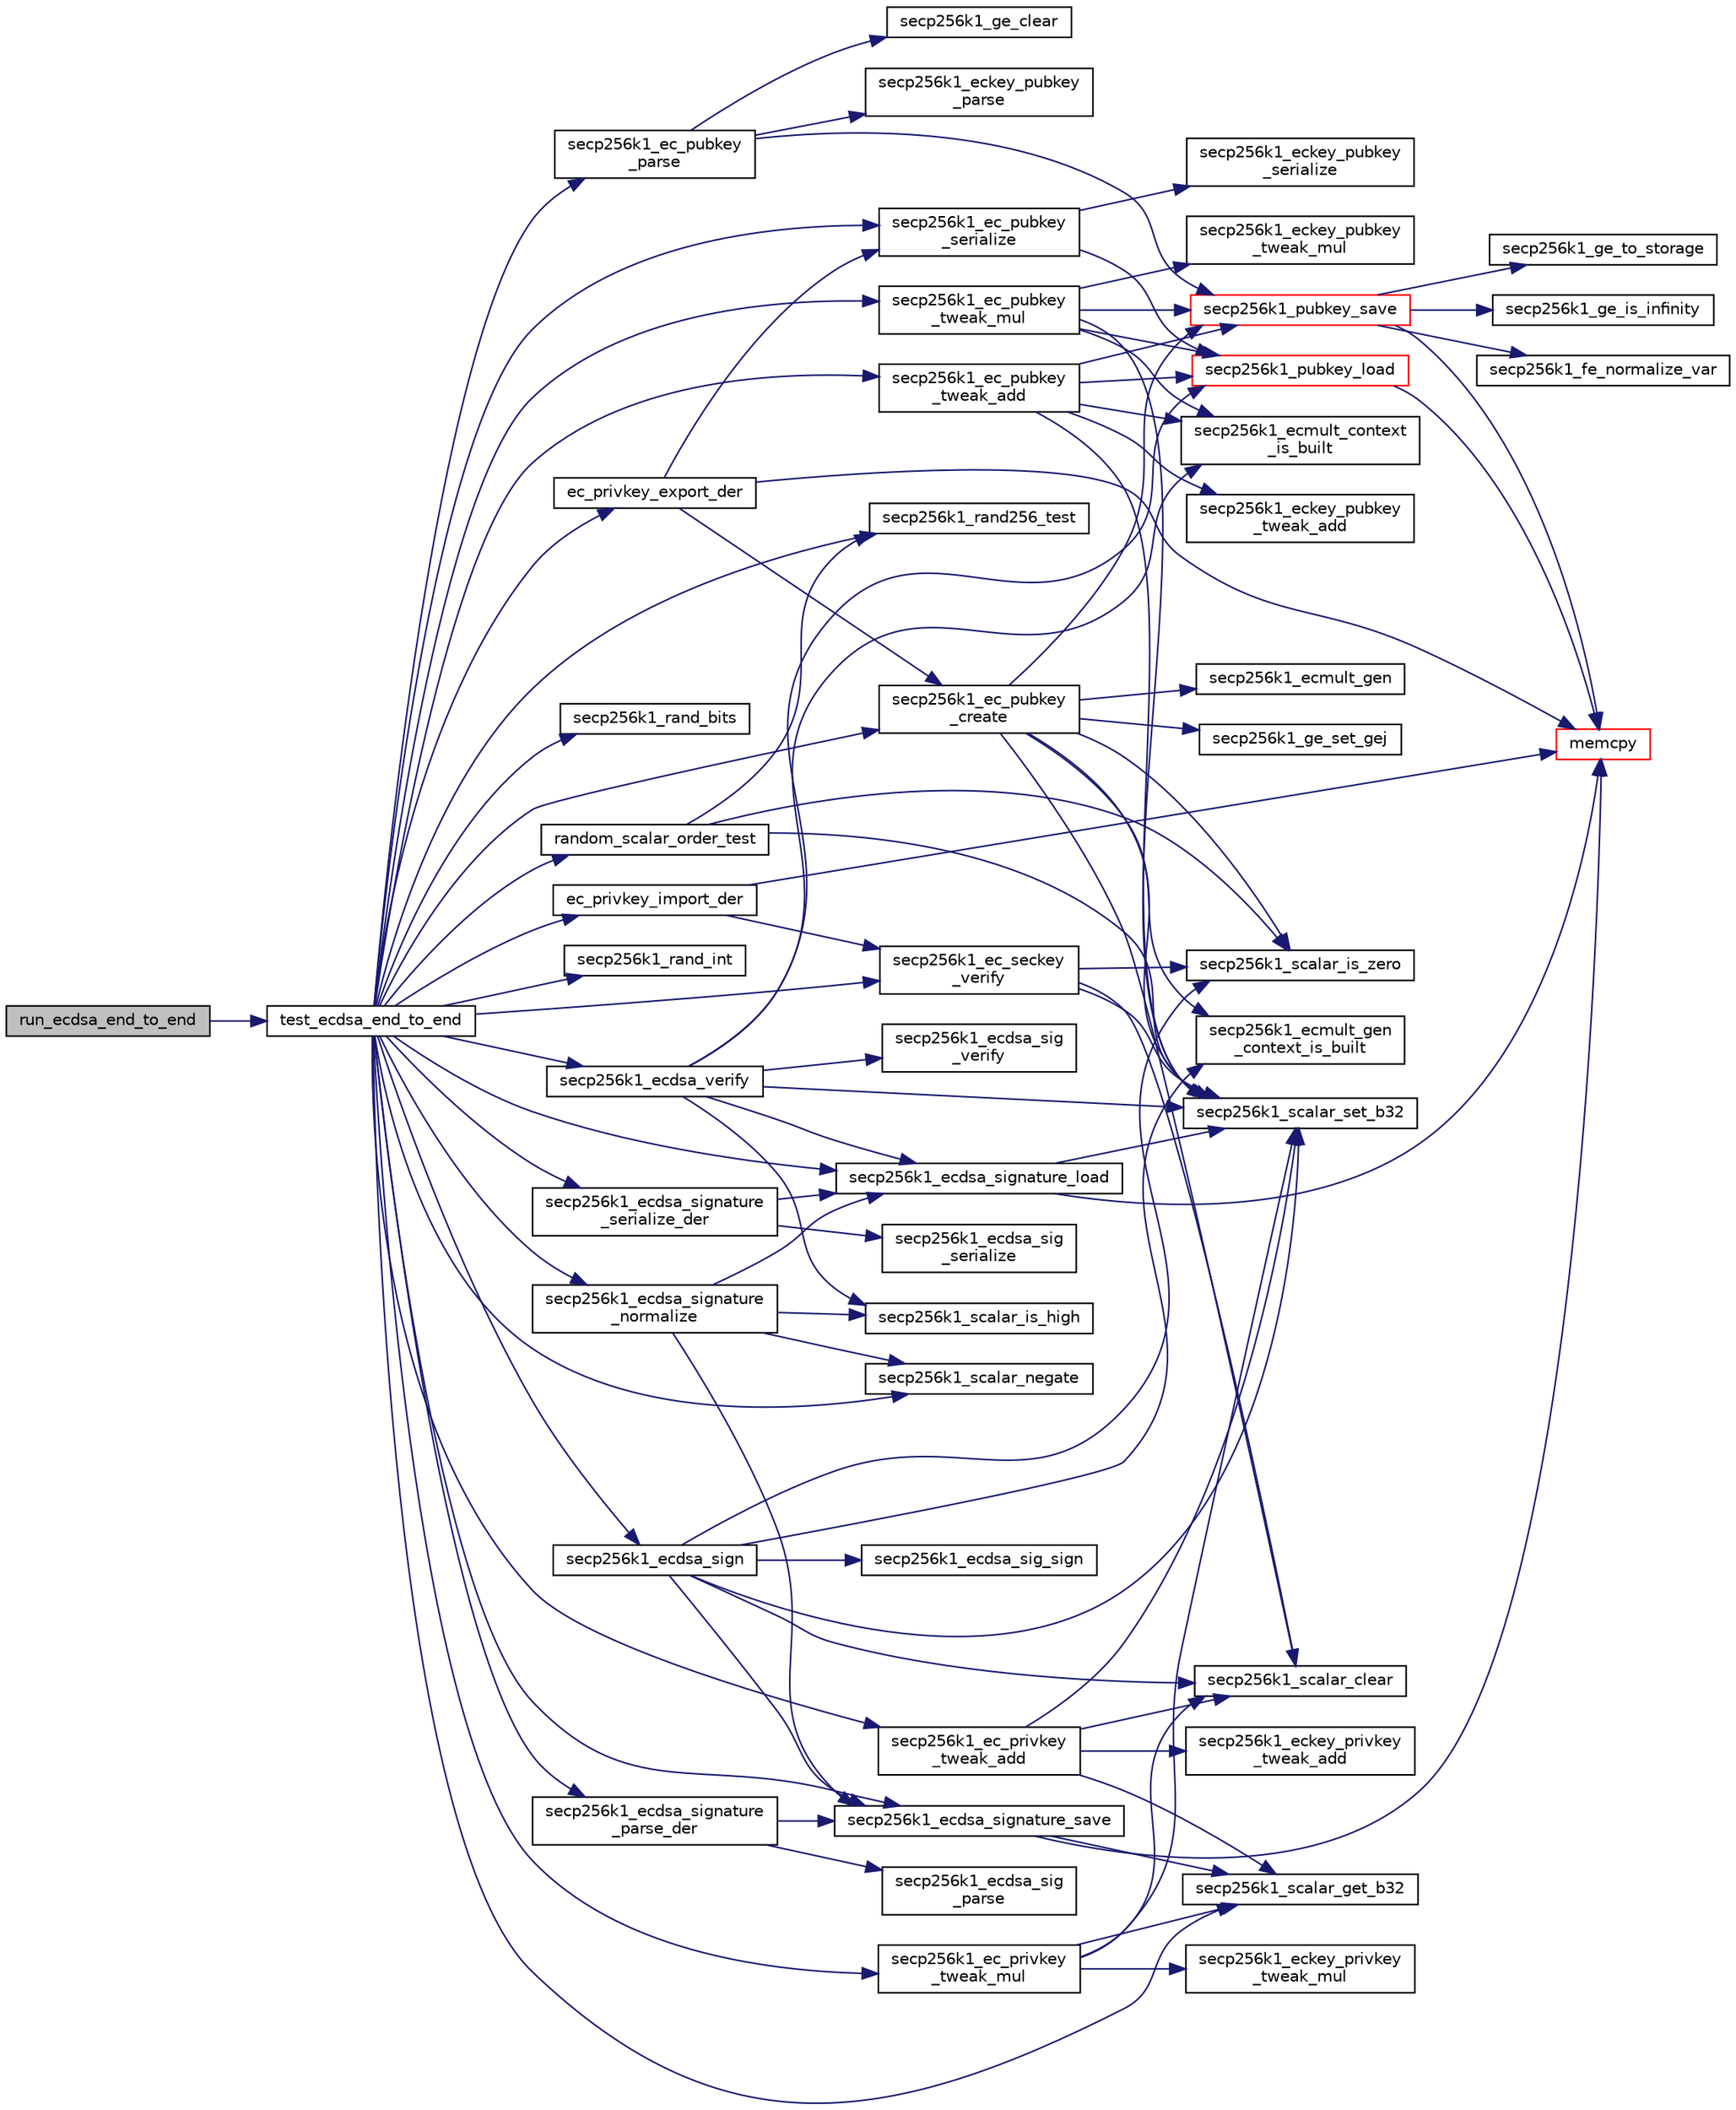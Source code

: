 digraph "run_ecdsa_end_to_end"
{
  edge [fontname="Helvetica",fontsize="10",labelfontname="Helvetica",labelfontsize="10"];
  node [fontname="Helvetica",fontsize="10",shape=record];
  rankdir="LR";
  Node871 [label="run_ecdsa_end_to_end",height=0.2,width=0.4,color="black", fillcolor="grey75", style="filled", fontcolor="black"];
  Node871 -> Node872 [color="midnightblue",fontsize="10",style="solid",fontname="Helvetica"];
  Node872 [label="test_ecdsa_end_to_end",height=0.2,width=0.4,color="black", fillcolor="white", style="filled",URL="$d5/d7f/tests_8c.html#a3fc9dc1908215215a68690ea1bfa8bcd"];
  Node872 -> Node873 [color="midnightblue",fontsize="10",style="solid",fontname="Helvetica"];
  Node873 [label="random_scalar_order_test",height=0.2,width=0.4,color="black", fillcolor="white", style="filled",URL="$d5/d7f/tests_8c.html#a51e09e6745e0afdb0d596ee0f4b3c3f7"];
  Node873 -> Node874 [color="midnightblue",fontsize="10",style="solid",fontname="Helvetica"];
  Node874 [label="secp256k1_rand256_test",height=0.2,width=0.4,color="black", fillcolor="white", style="filled",URL="$dd/d0b/testrand_8h.html#ac7dd7cc19d5d0ae9b50791656b57af7b",tooltip="Generate a pseudorandom 32-byte array with long sequences of zero and one bits. "];
  Node873 -> Node875 [color="midnightblue",fontsize="10",style="solid",fontname="Helvetica"];
  Node875 [label="secp256k1_scalar_set_b32",height=0.2,width=0.4,color="black", fillcolor="white", style="filled",URL="$db/d94/scalar_8h.html#a25cc2d45ae1d1765d07c3313cdf46fa0",tooltip="Set a scalar from a big endian byte array. "];
  Node873 -> Node876 [color="midnightblue",fontsize="10",style="solid",fontname="Helvetica"];
  Node876 [label="secp256k1_scalar_is_zero",height=0.2,width=0.4,color="black", fillcolor="white", style="filled",URL="$db/d94/scalar_8h.html#a3f0ac84fe49a1c1f51212582a2c149d4",tooltip="Check whether a scalar equals zero. "];
  Node872 -> Node877 [color="midnightblue",fontsize="10",style="solid",fontname="Helvetica"];
  Node877 [label="secp256k1_scalar_get_b32",height=0.2,width=0.4,color="black", fillcolor="white", style="filled",URL="$db/d94/scalar_8h.html#a4fa08f8af5a23f505b44c9ef1bec1831",tooltip="Convert a scalar to a byte array. "];
  Node872 -> Node878 [color="midnightblue",fontsize="10",style="solid",fontname="Helvetica"];
  Node878 [label="secp256k1_ec_seckey\l_verify",height=0.2,width=0.4,color="black", fillcolor="white", style="filled",URL="$d7/dd3/secp256k1_8h.html#a366f922fc0c787351e82ff8e3a95f652",tooltip="Verify an ECDSA secret key. "];
  Node878 -> Node875 [color="midnightblue",fontsize="10",style="solid",fontname="Helvetica"];
  Node878 -> Node876 [color="midnightblue",fontsize="10",style="solid",fontname="Helvetica"];
  Node878 -> Node879 [color="midnightblue",fontsize="10",style="solid",fontname="Helvetica"];
  Node879 [label="secp256k1_scalar_clear",height=0.2,width=0.4,color="black", fillcolor="white", style="filled",URL="$db/d94/scalar_8h.html#ad8fb9bc2a828903963bf37806d8edd11",tooltip="Clear a scalar to prevent the leak of sensitive data. "];
  Node872 -> Node880 [color="midnightblue",fontsize="10",style="solid",fontname="Helvetica"];
  Node880 [label="secp256k1_ec_pubkey\l_create",height=0.2,width=0.4,color="black", fillcolor="white", style="filled",URL="$d7/dd3/secp256k1_8h.html#a7438071aa8a6dc4697abe4f4659f2161",tooltip="Compute the public key for a secret key. "];
  Node880 -> Node881 [color="midnightblue",fontsize="10",style="solid",fontname="Helvetica"];
  Node881 [label="secp256k1_ecmult_gen\l_context_is_built",height=0.2,width=0.4,color="black", fillcolor="white", style="filled",URL="$d6/d76/ecmult__gen_8h.html#a9a40662d6ed2cbab43dbddc25f570f97"];
  Node880 -> Node875 [color="midnightblue",fontsize="10",style="solid",fontname="Helvetica"];
  Node880 -> Node876 [color="midnightblue",fontsize="10",style="solid",fontname="Helvetica"];
  Node880 -> Node882 [color="midnightblue",fontsize="10",style="solid",fontname="Helvetica"];
  Node882 [label="secp256k1_ecmult_gen",height=0.2,width=0.4,color="black", fillcolor="white", style="filled",URL="$d6/d76/ecmult__gen_8h.html#a5ed744c720cbb0a397c8d4c42c637f24",tooltip="Multiply with the generator: R = a*G. "];
  Node880 -> Node883 [color="midnightblue",fontsize="10",style="solid",fontname="Helvetica"];
  Node883 [label="secp256k1_ge_set_gej",height=0.2,width=0.4,color="black", fillcolor="white", style="filled",URL="$d9/dd1/group_8h.html#aa511eebf8cd7419763f06555ed4fb62d",tooltip="Set a group element equal to another which is given in jacobian coordinates. "];
  Node880 -> Node884 [color="midnightblue",fontsize="10",style="solid",fontname="Helvetica"];
  Node884 [label="secp256k1_pubkey_save",height=0.2,width=0.4,color="red", fillcolor="white", style="filled",URL="$d1/d8c/secp256k1_8c.html#aa061c9c5c861017bef990e5c4653e0f4"];
  Node884 -> Node885 [color="midnightblue",fontsize="10",style="solid",fontname="Helvetica"];
  Node885 [label="secp256k1_ge_to_storage",height=0.2,width=0.4,color="black", fillcolor="white", style="filled",URL="$d9/dd1/group_8h.html#ad6499ae629f998e50d8614869ee3c67f",tooltip="Convert a group element to the storage type. "];
  Node884 -> Node886 [color="midnightblue",fontsize="10",style="solid",fontname="Helvetica"];
  Node886 [label="memcpy",height=0.2,width=0.4,color="red", fillcolor="white", style="filled",URL="$d5/d9f/glibc__compat_8cpp.html#a0f46826ab0466591e136db24394923cf"];
  Node884 -> Node889 [color="midnightblue",fontsize="10",style="solid",fontname="Helvetica"];
  Node889 [label="secp256k1_ge_is_infinity",height=0.2,width=0.4,color="black", fillcolor="white", style="filled",URL="$d9/dd1/group_8h.html#ac83592db46af97faf7ba9b9a39a1f6ff",tooltip="Check whether a group element is the point at infinity. "];
  Node884 -> Node890 [color="midnightblue",fontsize="10",style="solid",fontname="Helvetica"];
  Node890 [label="secp256k1_fe_normalize_var",height=0.2,width=0.4,color="black", fillcolor="white", style="filled",URL="$d5/d5a/field_8h.html#a2d45c987537eadb2923c93aa3af9db71",tooltip="Normalize a field element, without constant-time guarantee. "];
  Node880 -> Node879 [color="midnightblue",fontsize="10",style="solid",fontname="Helvetica"];
  Node872 -> Node892 [color="midnightblue",fontsize="10",style="solid",fontname="Helvetica"];
  Node892 [label="secp256k1_ec_pubkey\l_serialize",height=0.2,width=0.4,color="black", fillcolor="white", style="filled",URL="$d7/dd3/secp256k1_8h.html#a34977bf00322e510e881160c421836d7",tooltip="Serialize a pubkey object into a serialized byte sequence. "];
  Node892 -> Node893 [color="midnightblue",fontsize="10",style="solid",fontname="Helvetica"];
  Node893 [label="secp256k1_pubkey_load",height=0.2,width=0.4,color="red", fillcolor="white", style="filled",URL="$d1/d8c/secp256k1_8c.html#a9966ec041e71010d1593ae2211ffb843"];
  Node893 -> Node886 [color="midnightblue",fontsize="10",style="solid",fontname="Helvetica"];
  Node892 -> Node898 [color="midnightblue",fontsize="10",style="solid",fontname="Helvetica"];
  Node898 [label="secp256k1_eckey_pubkey\l_serialize",height=0.2,width=0.4,color="black", fillcolor="white", style="filled",URL="$da/dff/eckey_8h.html#ae1f52342d70928f16c8e606da59e6aa6"];
  Node872 -> Node899 [color="midnightblue",fontsize="10",style="solid",fontname="Helvetica"];
  Node899 [label="secp256k1_rand_bits",height=0.2,width=0.4,color="black", fillcolor="white", style="filled",URL="$dd/d0b/testrand_8h.html#a70a3e97a30b94a77f4a59807ba01e6ba",tooltip="Generate a pseudorandom number in the range [0..2**bits-1]. "];
  Node872 -> Node900 [color="midnightblue",fontsize="10",style="solid",fontname="Helvetica"];
  Node900 [label="secp256k1_ec_pubkey\l_parse",height=0.2,width=0.4,color="black", fillcolor="white", style="filled",URL="$d7/dd3/secp256k1_8h.html#a4e5dc8952c9a7e791376505ef2023ca1",tooltip="Parse a variable-length public key into the pubkey object. "];
  Node900 -> Node901 [color="midnightblue",fontsize="10",style="solid",fontname="Helvetica"];
  Node901 [label="secp256k1_eckey_pubkey\l_parse",height=0.2,width=0.4,color="black", fillcolor="white", style="filled",URL="$da/dff/eckey_8h.html#ae0cdb1eef2dc770d70aac0ad50a35e9a"];
  Node900 -> Node884 [color="midnightblue",fontsize="10",style="solid",fontname="Helvetica"];
  Node900 -> Node902 [color="midnightblue",fontsize="10",style="solid",fontname="Helvetica"];
  Node902 [label="secp256k1_ge_clear",height=0.2,width=0.4,color="black", fillcolor="white", style="filled",URL="$d9/dd1/group_8h.html#a34793cf48794f089bb28597d1a9f23b2",tooltip="Clear a secp256k1_ge to prevent leaking sensitive information. "];
  Node872 -> Node903 [color="midnightblue",fontsize="10",style="solid",fontname="Helvetica"];
  Node903 [label="ec_privkey_export_der",height=0.2,width=0.4,color="black", fillcolor="white", style="filled",URL="$d1/dbc/key_8cpp.html#a8cafc8a5eaf9a41f141e31d7c42ed7b9"];
  Node903 -> Node880 [color="midnightblue",fontsize="10",style="solid",fontname="Helvetica"];
  Node903 -> Node886 [color="midnightblue",fontsize="10",style="solid",fontname="Helvetica"];
  Node903 -> Node892 [color="midnightblue",fontsize="10",style="solid",fontname="Helvetica"];
  Node872 -> Node904 [color="midnightblue",fontsize="10",style="solid",fontname="Helvetica"];
  Node904 [label="ec_privkey_import_der",height=0.2,width=0.4,color="black", fillcolor="white", style="filled",URL="$d1/dbc/key_8cpp.html#a4b55d97662f6589a6319c363469c501e",tooltip="These functions are taken from the libsecp256k1 distribution and are very ugly. "];
  Node904 -> Node886 [color="midnightblue",fontsize="10",style="solid",fontname="Helvetica"];
  Node904 -> Node878 [color="midnightblue",fontsize="10",style="solid",fontname="Helvetica"];
  Node872 -> Node905 [color="midnightblue",fontsize="10",style="solid",fontname="Helvetica"];
  Node905 [label="secp256k1_rand_int",height=0.2,width=0.4,color="black", fillcolor="white", style="filled",URL="$dd/d0b/testrand_8h.html#a2e2064cdf87588f68f4ba3131f5d9353",tooltip="Generate a pseudorandom number in the range [0..range-1]. "];
  Node872 -> Node874 [color="midnightblue",fontsize="10",style="solid",fontname="Helvetica"];
  Node872 -> Node906 [color="midnightblue",fontsize="10",style="solid",fontname="Helvetica"];
  Node906 [label="secp256k1_ec_privkey\l_tweak_add",height=0.2,width=0.4,color="black", fillcolor="white", style="filled",URL="$d7/dd3/secp256k1_8h.html#a0f9125cd8c970342ec5118f7bfacc0c5",tooltip="Tweak a private key by adding tweak to it. "];
  Node906 -> Node875 [color="midnightblue",fontsize="10",style="solid",fontname="Helvetica"];
  Node906 -> Node907 [color="midnightblue",fontsize="10",style="solid",fontname="Helvetica"];
  Node907 [label="secp256k1_eckey_privkey\l_tweak_add",height=0.2,width=0.4,color="black", fillcolor="white", style="filled",URL="$da/dff/eckey_8h.html#a1e0abdeb32c835f0ed6f73b8eed56019"];
  Node906 -> Node877 [color="midnightblue",fontsize="10",style="solid",fontname="Helvetica"];
  Node906 -> Node879 [color="midnightblue",fontsize="10",style="solid",fontname="Helvetica"];
  Node872 -> Node908 [color="midnightblue",fontsize="10",style="solid",fontname="Helvetica"];
  Node908 [label="secp256k1_ec_pubkey\l_tweak_add",height=0.2,width=0.4,color="black", fillcolor="white", style="filled",URL="$d7/dd3/secp256k1_8h.html#a2381cde2a0ee44d90dcfa77e28b5eb79",tooltip="Tweak a public key by adding tweak times the generator to it. "];
  Node908 -> Node909 [color="midnightblue",fontsize="10",style="solid",fontname="Helvetica"];
  Node909 [label="secp256k1_ecmult_context\l_is_built",height=0.2,width=0.4,color="black", fillcolor="white", style="filled",URL="$d2/d94/ecmult_8h.html#aa4f6f213989d3ec35850c40c8f1b313b"];
  Node908 -> Node875 [color="midnightblue",fontsize="10",style="solid",fontname="Helvetica"];
  Node908 -> Node893 [color="midnightblue",fontsize="10",style="solid",fontname="Helvetica"];
  Node908 -> Node910 [color="midnightblue",fontsize="10",style="solid",fontname="Helvetica"];
  Node910 [label="secp256k1_eckey_pubkey\l_tweak_add",height=0.2,width=0.4,color="black", fillcolor="white", style="filled",URL="$da/dff/eckey_8h.html#a62b92feda0e18c392cb4efdc4036772f"];
  Node908 -> Node884 [color="midnightblue",fontsize="10",style="solid",fontname="Helvetica"];
  Node872 -> Node911 [color="midnightblue",fontsize="10",style="solid",fontname="Helvetica"];
  Node911 [label="secp256k1_ec_privkey\l_tweak_mul",height=0.2,width=0.4,color="black", fillcolor="white", style="filled",URL="$d7/dd3/secp256k1_8h.html#abe078cbb6b642d792f123ea67494f7e3",tooltip="Tweak a private key by multiplying it by a tweak. "];
  Node911 -> Node875 [color="midnightblue",fontsize="10",style="solid",fontname="Helvetica"];
  Node911 -> Node912 [color="midnightblue",fontsize="10",style="solid",fontname="Helvetica"];
  Node912 [label="secp256k1_eckey_privkey\l_tweak_mul",height=0.2,width=0.4,color="black", fillcolor="white", style="filled",URL="$da/dff/eckey_8h.html#a44d6fea032144d033d49fd5c19f51a95"];
  Node911 -> Node877 [color="midnightblue",fontsize="10",style="solid",fontname="Helvetica"];
  Node911 -> Node879 [color="midnightblue",fontsize="10",style="solid",fontname="Helvetica"];
  Node872 -> Node913 [color="midnightblue",fontsize="10",style="solid",fontname="Helvetica"];
  Node913 [label="secp256k1_ec_pubkey\l_tweak_mul",height=0.2,width=0.4,color="black", fillcolor="white", style="filled",URL="$d7/dd3/secp256k1_8h.html#a0351b25239f1146573d62477c3b2119a",tooltip="Tweak a public key by multiplying it by a tweak value. "];
  Node913 -> Node909 [color="midnightblue",fontsize="10",style="solid",fontname="Helvetica"];
  Node913 -> Node875 [color="midnightblue",fontsize="10",style="solid",fontname="Helvetica"];
  Node913 -> Node893 [color="midnightblue",fontsize="10",style="solid",fontname="Helvetica"];
  Node913 -> Node914 [color="midnightblue",fontsize="10",style="solid",fontname="Helvetica"];
  Node914 [label="secp256k1_eckey_pubkey\l_tweak_mul",height=0.2,width=0.4,color="black", fillcolor="white", style="filled",URL="$da/dff/eckey_8h.html#a00b21d4a9893fc7446668279a9f94ceb"];
  Node913 -> Node884 [color="midnightblue",fontsize="10",style="solid",fontname="Helvetica"];
  Node872 -> Node915 [color="midnightblue",fontsize="10",style="solid",fontname="Helvetica"];
  Node915 [label="secp256k1_ecdsa_sign",height=0.2,width=0.4,color="black", fillcolor="white", style="filled",URL="$d7/dd3/secp256k1_8h.html#a691c048f3a3b4e7f51417c57ec058be7",tooltip="Create an ECDSA signature. "];
  Node915 -> Node881 [color="midnightblue",fontsize="10",style="solid",fontname="Helvetica"];
  Node915 -> Node875 [color="midnightblue",fontsize="10",style="solid",fontname="Helvetica"];
  Node915 -> Node876 [color="midnightblue",fontsize="10",style="solid",fontname="Helvetica"];
  Node915 -> Node916 [color="midnightblue",fontsize="10",style="solid",fontname="Helvetica"];
  Node916 [label="secp256k1_ecdsa_sig_sign",height=0.2,width=0.4,color="black", fillcolor="white", style="filled",URL="$d5/d5d/ecdsa_8h.html#a5bf6905e00ae8571465a52e3165c6e6e"];
  Node915 -> Node879 [color="midnightblue",fontsize="10",style="solid",fontname="Helvetica"];
  Node915 -> Node917 [color="midnightblue",fontsize="10",style="solid",fontname="Helvetica"];
  Node917 [label="secp256k1_ecdsa_signature_save",height=0.2,width=0.4,color="black", fillcolor="white", style="filled",URL="$d1/d8c/secp256k1_8c.html#a94e522f94c4819bebf8e854952eb6a8f"];
  Node917 -> Node886 [color="midnightblue",fontsize="10",style="solid",fontname="Helvetica"];
  Node917 -> Node877 [color="midnightblue",fontsize="10",style="solid",fontname="Helvetica"];
  Node872 -> Node918 [color="midnightblue",fontsize="10",style="solid",fontname="Helvetica"];
  Node918 [label="secp256k1_ecdsa_verify",height=0.2,width=0.4,color="black", fillcolor="white", style="filled",URL="$d7/dd3/secp256k1_8h.html#a41065390f9039c4140ec04999724987d",tooltip="Verify an ECDSA signature. "];
  Node918 -> Node909 [color="midnightblue",fontsize="10",style="solid",fontname="Helvetica"];
  Node918 -> Node875 [color="midnightblue",fontsize="10",style="solid",fontname="Helvetica"];
  Node918 -> Node919 [color="midnightblue",fontsize="10",style="solid",fontname="Helvetica"];
  Node919 [label="secp256k1_ecdsa_signature_load",height=0.2,width=0.4,color="black", fillcolor="white", style="filled",URL="$d1/d8c/secp256k1_8c.html#af2027241c9dfc85fa5b6a3bb5fe41d18"];
  Node919 -> Node886 [color="midnightblue",fontsize="10",style="solid",fontname="Helvetica"];
  Node919 -> Node875 [color="midnightblue",fontsize="10",style="solid",fontname="Helvetica"];
  Node918 -> Node920 [color="midnightblue",fontsize="10",style="solid",fontname="Helvetica"];
  Node920 [label="secp256k1_scalar_is_high",height=0.2,width=0.4,color="black", fillcolor="white", style="filled",URL="$db/d94/scalar_8h.html#aab66620cbbe49bec3c7c02f4a1219c05",tooltip="Check whether a scalar is higher than the group order divided by 2. "];
  Node918 -> Node893 [color="midnightblue",fontsize="10",style="solid",fontname="Helvetica"];
  Node918 -> Node921 [color="midnightblue",fontsize="10",style="solid",fontname="Helvetica"];
  Node921 [label="secp256k1_ecdsa_sig\l_verify",height=0.2,width=0.4,color="black", fillcolor="white", style="filled",URL="$d5/d5d/ecdsa_8h.html#a6e24b57323f9c38b266c5e28b60c92bd"];
  Node872 -> Node922 [color="midnightblue",fontsize="10",style="solid",fontname="Helvetica"];
  Node922 [label="secp256k1_ecdsa_signature\l_normalize",height=0.2,width=0.4,color="black", fillcolor="white", style="filled",URL="$d7/dd3/secp256k1_8h.html#a93ec36a19229f08acc5ff1ca613ab3a1",tooltip="Convert a signature to a normalized lower-S form. "];
  Node922 -> Node919 [color="midnightblue",fontsize="10",style="solid",fontname="Helvetica"];
  Node922 -> Node920 [color="midnightblue",fontsize="10",style="solid",fontname="Helvetica"];
  Node922 -> Node923 [color="midnightblue",fontsize="10",style="solid",fontname="Helvetica"];
  Node923 [label="secp256k1_scalar_negate",height=0.2,width=0.4,color="black", fillcolor="white", style="filled",URL="$db/d94/scalar_8h.html#aa3f1c1d4536adf835ee256878c222968",tooltip="Compute the complement of a scalar (modulo the group order). "];
  Node922 -> Node917 [color="midnightblue",fontsize="10",style="solid",fontname="Helvetica"];
  Node872 -> Node919 [color="midnightblue",fontsize="10",style="solid",fontname="Helvetica"];
  Node872 -> Node923 [color="midnightblue",fontsize="10",style="solid",fontname="Helvetica"];
  Node872 -> Node917 [color="midnightblue",fontsize="10",style="solid",fontname="Helvetica"];
  Node872 -> Node924 [color="midnightblue",fontsize="10",style="solid",fontname="Helvetica"];
  Node924 [label="secp256k1_ecdsa_signature\l_serialize_der",height=0.2,width=0.4,color="black", fillcolor="white", style="filled",URL="$d7/dd3/secp256k1_8h.html#ac07809ca872ec967ab4d3b1a95eafe0b",tooltip="Serialize an ECDSA signature in DER format. "];
  Node924 -> Node919 [color="midnightblue",fontsize="10",style="solid",fontname="Helvetica"];
  Node924 -> Node925 [color="midnightblue",fontsize="10",style="solid",fontname="Helvetica"];
  Node925 [label="secp256k1_ecdsa_sig\l_serialize",height=0.2,width=0.4,color="black", fillcolor="white", style="filled",URL="$d5/d5d/ecdsa_8h.html#a313b6733f5b079162fa15332d4b2ef36"];
  Node872 -> Node926 [color="midnightblue",fontsize="10",style="solid",fontname="Helvetica"];
  Node926 [label="secp256k1_ecdsa_signature\l_parse_der",height=0.2,width=0.4,color="black", fillcolor="white", style="filled",URL="$d7/dd3/secp256k1_8h.html#a57d390dd5baa54855b0cb20628034b90",tooltip="Parse a DER ECDSA signature. "];
  Node926 -> Node927 [color="midnightblue",fontsize="10",style="solid",fontname="Helvetica"];
  Node927 [label="secp256k1_ecdsa_sig\l_parse",height=0.2,width=0.4,color="black", fillcolor="white", style="filled",URL="$d5/d5d/ecdsa_8h.html#aae25c4b1cdf2ccaddc49b42d43cc82a1"];
  Node926 -> Node917 [color="midnightblue",fontsize="10",style="solid",fontname="Helvetica"];
}
